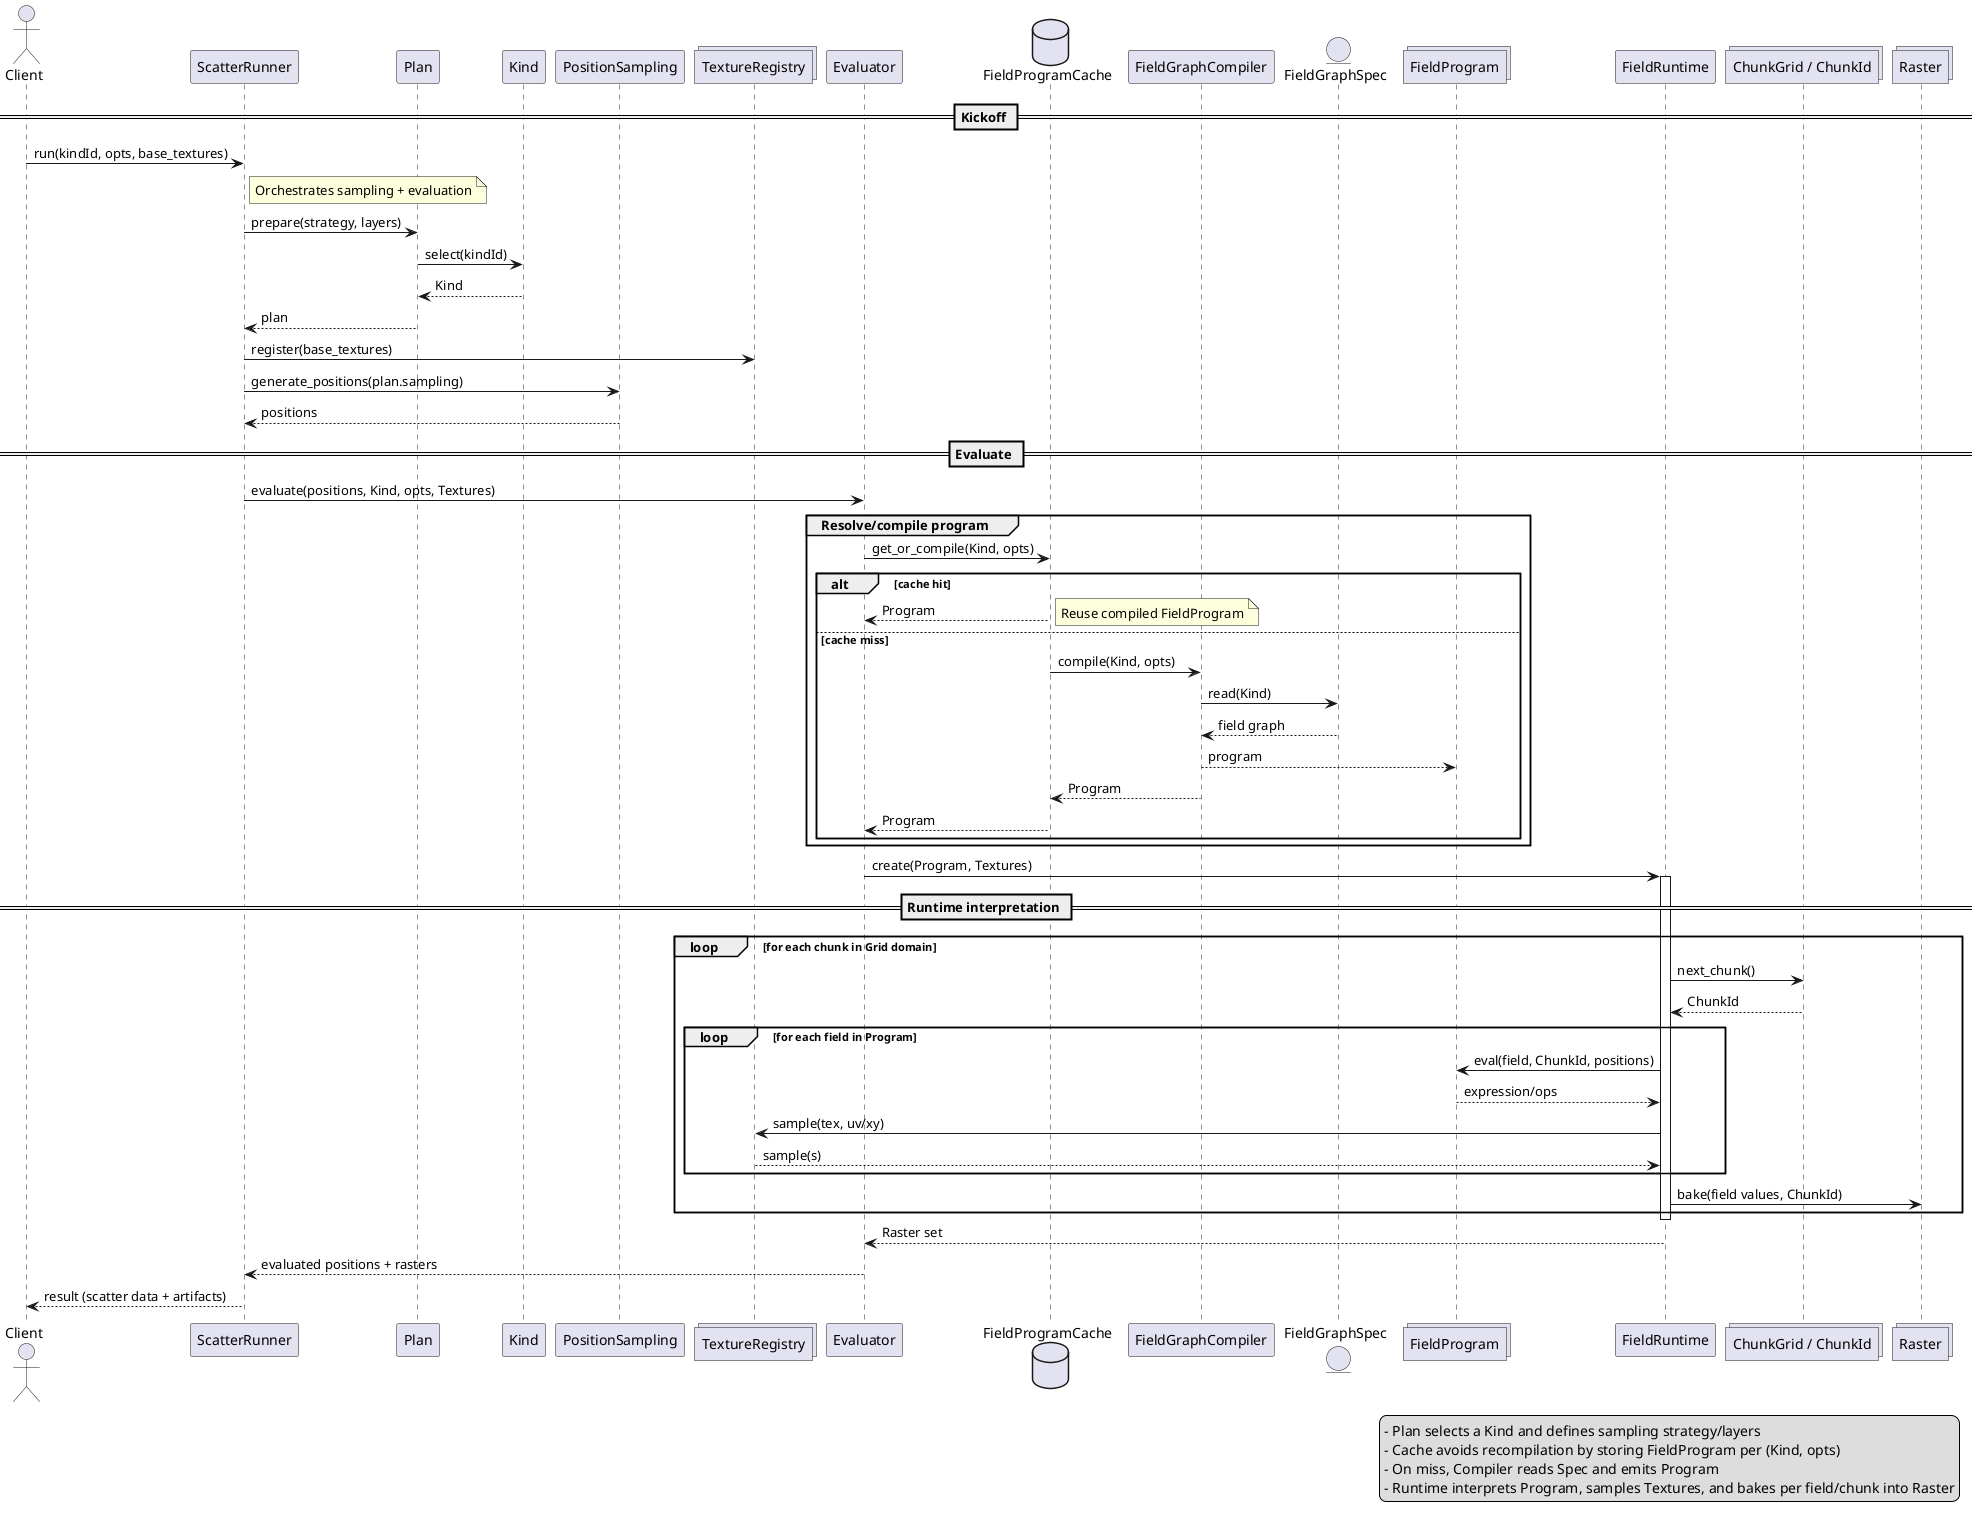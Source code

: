 @startuml

actor Client

participant ScatterRunner
participant Plan
participant Kind
participant PositionSampling
collections Textures as "TextureRegistry"

participant Evaluator
database Cache as "FieldProgramCache"
participant Compiler as "FieldGraphCompiler"
entity Spec as "FieldGraphSpec"
collections Program as "FieldProgram"
participant Runtime as "FieldRuntime"
collections Grid as "ChunkGrid / ChunkId"
collections Raster

== Kickoff ==

Client -> ScatterRunner: run(kindId, opts, base_textures)
note right of ScatterRunner
  Orchestrates sampling + evaluation
end note

ScatterRunner -> Plan: prepare(strategy, layers)
Plan -> Kind: select(kindId)
Kind --> Plan: Kind
Plan --> ScatterRunner: plan

ScatterRunner -> Textures: register(base_textures)
ScatterRunner -> PositionSampling: generate_positions(plan.sampling)
PositionSampling --> ScatterRunner: positions

== Evaluate ==

ScatterRunner -> Evaluator: evaluate(positions, Kind, opts, Textures)

group Resolve/compile program
  Evaluator -> Cache: get_or_compile(Kind, opts)
  alt cache hit
    Cache --> Evaluator: Program
    note right
      Reuse compiled FieldProgram
    end note
  else cache miss
    Cache -> Compiler: compile(Kind, opts)
    Compiler -> Spec: read(Kind)
    Spec --> Compiler: field graph
    Compiler --> Program: program
    Cache <-- Compiler: Program
    Cache --> Evaluator: Program
  end
end

Evaluator -> Runtime: create(Program, Textures)
activate Runtime

== Runtime interpretation ==

loop for each chunk in Grid domain
  Runtime -> Grid: next_chunk()
  Grid --> Runtime: ChunkId

  loop for each field in Program
    Runtime -> Program: eval(field, ChunkId, positions)
    Program --> Runtime: expression/ops
    Runtime -> Textures: sample(tex, uv/xy)
    Textures --> Runtime: sample(s)
  end

  Runtime -> Raster: bake(field values, ChunkId)
end

deactivate Runtime
Runtime --> Evaluator: Raster set
Evaluator --> ScatterRunner: evaluated positions + rasters
ScatterRunner --> Client: result (scatter data + artifacts)

legend right
  - Plan selects a Kind and defines sampling strategy/layers
  - Cache avoids recompilation by storing FieldProgram per (Kind, opts)
  - On miss, Compiler reads Spec and emits Program
  - Runtime interprets Program, samples Textures, and bakes per field/chunk into Raster
endlegend

@enduml
